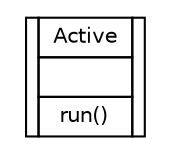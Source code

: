 #!/usr/local/bin/dot
#
# Class diagram 
# Generated by UMLGraph version R5_7_2-54-gbca0ce (http://www.spinellis.gr/umlgraph/)
#

digraph G {
graph [fontnames="svg"]
edge [fontname="Helvetica",fontsize=10,labelfontname="Helvetica",labelfontsize=10,color="black"];
node [fontname="Helvetica",fontcolor="black",fontsize=10,shape=plaintext];
nodesep=0.25;
ranksep=0.5;
// Active
c32 [label=<<table title="Active" border="0" cellborder="1" cellspacing="0" cellpadding="2" port="p"><tr><td rowspan="10"></td><td><table border="0" cellspacing="0" cellpadding="1"><tr><td align="center" balign="center"> Active </td></tr></table></td><td rowspan="10"></td></tr><tr><td><table border="0" cellspacing="0" cellpadding="1"><tr><td align="left" balign="left">  </td></tr></table></td></tr><tr><td><table border="0" cellspacing="0" cellpadding="1"><tr><td align="left" balign="left">  run() </td></tr></table></td></tr></table>>];
}

